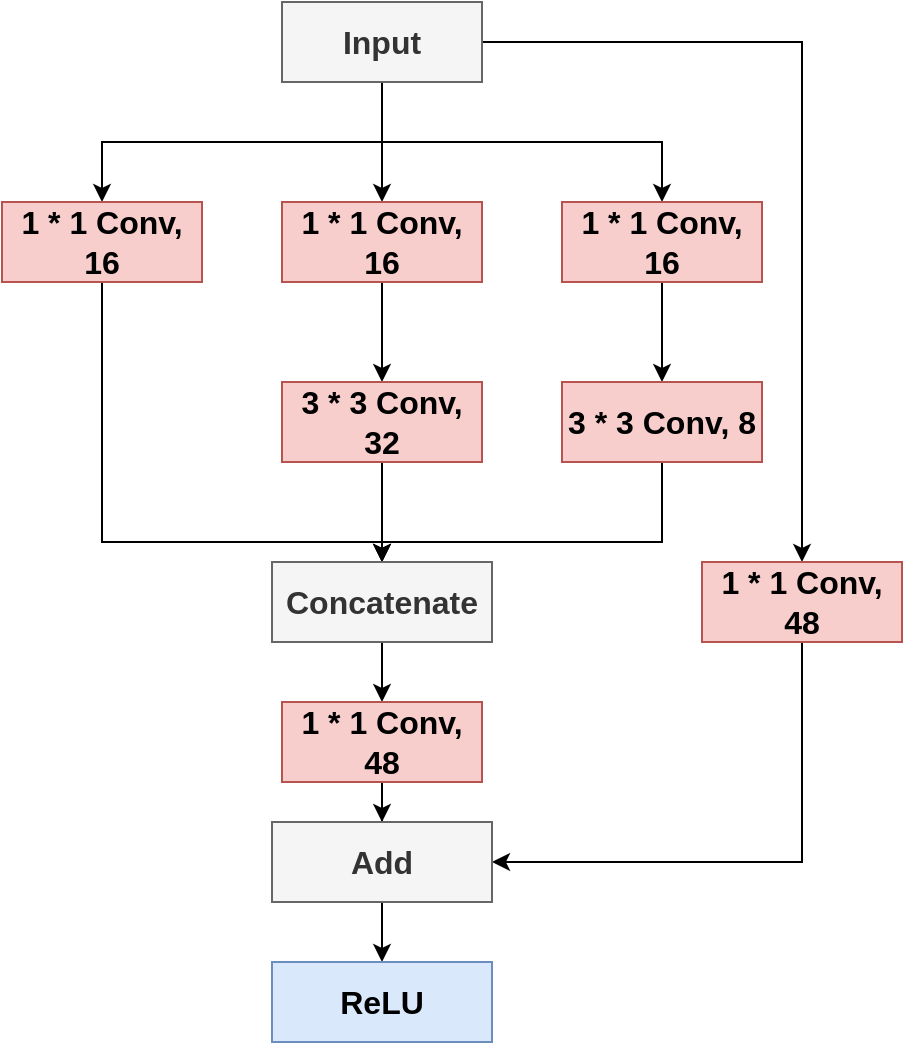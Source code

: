 <mxfile version="24.2.0" type="device">
  <diagram name="Page-1" id="8xdnXHokg4jMDPGAzM9s">
    <mxGraphModel dx="1513" dy="753" grid="1" gridSize="10" guides="1" tooltips="1" connect="1" arrows="1" fold="1" page="1" pageScale="1" pageWidth="827" pageHeight="1169" math="0" shadow="0">
      <root>
        <mxCell id="0" />
        <mxCell id="1" parent="0" />
        <mxCell id="INLA20z5PBK0twdt_rMU-9" value="" style="edgeStyle=orthogonalEdgeStyle;rounded=0;orthogonalLoop=1;jettySize=auto;html=1;" edge="1" parent="1" source="INLA20z5PBK0twdt_rMU-1" target="INLA20z5PBK0twdt_rMU-3">
          <mxGeometry relative="1" as="geometry" />
        </mxCell>
        <mxCell id="INLA20z5PBK0twdt_rMU-10" style="edgeStyle=orthogonalEdgeStyle;rounded=0;orthogonalLoop=1;jettySize=auto;html=1;exitX=0.5;exitY=1;exitDx=0;exitDy=0;entryX=0.5;entryY=0;entryDx=0;entryDy=0;" edge="1" parent="1" source="INLA20z5PBK0twdt_rMU-1" target="INLA20z5PBK0twdt_rMU-2">
          <mxGeometry relative="1" as="geometry" />
        </mxCell>
        <mxCell id="INLA20z5PBK0twdt_rMU-11" style="edgeStyle=orthogonalEdgeStyle;rounded=0;orthogonalLoop=1;jettySize=auto;html=1;exitX=0.5;exitY=1;exitDx=0;exitDy=0;entryX=0.5;entryY=0;entryDx=0;entryDy=0;" edge="1" parent="1" source="INLA20z5PBK0twdt_rMU-1" target="INLA20z5PBK0twdt_rMU-4">
          <mxGeometry relative="1" as="geometry" />
        </mxCell>
        <mxCell id="INLA20z5PBK0twdt_rMU-18" style="edgeStyle=orthogonalEdgeStyle;rounded=0;orthogonalLoop=1;jettySize=auto;html=1;exitX=1;exitY=0.5;exitDx=0;exitDy=0;entryX=0.5;entryY=0;entryDx=0;entryDy=0;" edge="1" parent="1" source="INLA20z5PBK0twdt_rMU-1" target="INLA20z5PBK0twdt_rMU-19">
          <mxGeometry relative="1" as="geometry">
            <mxPoint x="-60" y="380" as="targetPoint" />
          </mxGeometry>
        </mxCell>
        <mxCell id="INLA20z5PBK0twdt_rMU-1" value="&lt;b&gt;&lt;font style=&quot;font-size: 16px;&quot;&gt;Input&lt;/font&gt;&lt;/b&gt;" style="rounded=0;whiteSpace=wrap;html=1;fillColor=#f5f5f5;fontColor=#333333;strokeColor=#666666;" vertex="1" parent="1">
          <mxGeometry x="-340" y="50" width="100" height="40" as="geometry" />
        </mxCell>
        <mxCell id="INLA20z5PBK0twdt_rMU-13" style="edgeStyle=orthogonalEdgeStyle;rounded=0;orthogonalLoop=1;jettySize=auto;html=1;exitX=0.5;exitY=1;exitDx=0;exitDy=0;entryX=0.5;entryY=0;entryDx=0;entryDy=0;" edge="1" parent="1" source="INLA20z5PBK0twdt_rMU-2" target="INLA20z5PBK0twdt_rMU-12">
          <mxGeometry relative="1" as="geometry">
            <Array as="points">
              <mxPoint x="-430" y="320" />
              <mxPoint x="-290" y="320" />
            </Array>
          </mxGeometry>
        </mxCell>
        <mxCell id="INLA20z5PBK0twdt_rMU-2" value="&lt;span style=&quot;font-size: 16px;&quot;&gt;&lt;b&gt;1 * 1 Conv, 16&lt;/b&gt;&lt;/span&gt;" style="rounded=0;whiteSpace=wrap;html=1;fillColor=#f8cecc;strokeColor=#b85450;" vertex="1" parent="1">
          <mxGeometry x="-480" y="150" width="100" height="40" as="geometry" />
        </mxCell>
        <mxCell id="INLA20z5PBK0twdt_rMU-6" value="" style="edgeStyle=orthogonalEdgeStyle;rounded=0;orthogonalLoop=1;jettySize=auto;html=1;" edge="1" parent="1" source="INLA20z5PBK0twdt_rMU-3" target="INLA20z5PBK0twdt_rMU-5">
          <mxGeometry relative="1" as="geometry" />
        </mxCell>
        <mxCell id="INLA20z5PBK0twdt_rMU-3" value="&lt;b&gt;&lt;font style=&quot;font-size: 16px;&quot;&gt;1 * 1 Conv, 16&lt;/font&gt;&lt;/b&gt;" style="rounded=0;whiteSpace=wrap;html=1;fillColor=#f8cecc;strokeColor=#b85450;" vertex="1" parent="1">
          <mxGeometry x="-340" y="150" width="100" height="40" as="geometry" />
        </mxCell>
        <mxCell id="INLA20z5PBK0twdt_rMU-8" value="" style="edgeStyle=orthogonalEdgeStyle;rounded=0;orthogonalLoop=1;jettySize=auto;html=1;" edge="1" parent="1" source="INLA20z5PBK0twdt_rMU-4" target="INLA20z5PBK0twdt_rMU-7">
          <mxGeometry relative="1" as="geometry" />
        </mxCell>
        <mxCell id="INLA20z5PBK0twdt_rMU-4" value="&lt;font size=&quot;1&quot;&gt;&lt;b style=&quot;font-size: 16px;&quot;&gt;1 * 1 Conv, 16&lt;/b&gt;&lt;/font&gt;" style="rounded=0;whiteSpace=wrap;html=1;fillColor=#f8cecc;strokeColor=#b85450;" vertex="1" parent="1">
          <mxGeometry x="-200" y="150" width="100" height="40" as="geometry" />
        </mxCell>
        <mxCell id="INLA20z5PBK0twdt_rMU-14" style="edgeStyle=orthogonalEdgeStyle;rounded=0;orthogonalLoop=1;jettySize=auto;html=1;exitX=0.5;exitY=1;exitDx=0;exitDy=0;entryX=0.5;entryY=0;entryDx=0;entryDy=0;" edge="1" parent="1" source="INLA20z5PBK0twdt_rMU-5" target="INLA20z5PBK0twdt_rMU-12">
          <mxGeometry relative="1" as="geometry" />
        </mxCell>
        <mxCell id="INLA20z5PBK0twdt_rMU-5" value="&lt;b&gt;&lt;font style=&quot;font-size: 16px;&quot;&gt;3 * 3 Conv, 32&lt;/font&gt;&lt;/b&gt;" style="rounded=0;whiteSpace=wrap;html=1;fillColor=#f8cecc;strokeColor=#b85450;" vertex="1" parent="1">
          <mxGeometry x="-340" y="240" width="100" height="40" as="geometry" />
        </mxCell>
        <mxCell id="INLA20z5PBK0twdt_rMU-15" style="edgeStyle=orthogonalEdgeStyle;rounded=0;orthogonalLoop=1;jettySize=auto;html=1;exitX=0.5;exitY=1;exitDx=0;exitDy=0;entryX=0.5;entryY=0;entryDx=0;entryDy=0;" edge="1" parent="1" source="INLA20z5PBK0twdt_rMU-7" target="INLA20z5PBK0twdt_rMU-12">
          <mxGeometry relative="1" as="geometry">
            <mxPoint x="-160" y="330" as="targetPoint" />
            <Array as="points">
              <mxPoint x="-150" y="320" />
              <mxPoint x="-290" y="320" />
            </Array>
          </mxGeometry>
        </mxCell>
        <mxCell id="INLA20z5PBK0twdt_rMU-7" value="&lt;font size=&quot;1&quot;&gt;&lt;b style=&quot;font-size: 16px;&quot;&gt;3 * 3 Conv, 8&lt;/b&gt;&lt;/font&gt;" style="rounded=0;whiteSpace=wrap;html=1;fillColor=#f8cecc;strokeColor=#b85450;" vertex="1" parent="1">
          <mxGeometry x="-200" y="240" width="100" height="40" as="geometry" />
        </mxCell>
        <mxCell id="INLA20z5PBK0twdt_rMU-17" value="" style="edgeStyle=orthogonalEdgeStyle;rounded=0;orthogonalLoop=1;jettySize=auto;html=1;" edge="1" parent="1" source="INLA20z5PBK0twdt_rMU-12" target="INLA20z5PBK0twdt_rMU-16">
          <mxGeometry relative="1" as="geometry" />
        </mxCell>
        <mxCell id="INLA20z5PBK0twdt_rMU-12" value="&lt;b&gt;&lt;font style=&quot;font-size: 16px;&quot;&gt;Concatenate&lt;/font&gt;&lt;/b&gt;" style="rounded=0;whiteSpace=wrap;html=1;fillColor=#f5f5f5;fontColor=#333333;strokeColor=#666666;" vertex="1" parent="1">
          <mxGeometry x="-345" y="330" width="110" height="40" as="geometry" />
        </mxCell>
        <mxCell id="INLA20z5PBK0twdt_rMU-21" value="" style="edgeStyle=orthogonalEdgeStyle;rounded=0;orthogonalLoop=1;jettySize=auto;html=1;" edge="1" parent="1" source="INLA20z5PBK0twdt_rMU-16" target="INLA20z5PBK0twdt_rMU-20">
          <mxGeometry relative="1" as="geometry" />
        </mxCell>
        <mxCell id="INLA20z5PBK0twdt_rMU-16" value="&lt;b&gt;&lt;font style=&quot;font-size: 16px;&quot;&gt;1 * 1 Conv, 48&lt;/font&gt;&lt;/b&gt;" style="rounded=0;whiteSpace=wrap;html=1;fillColor=#f8cecc;strokeColor=#b85450;" vertex="1" parent="1">
          <mxGeometry x="-340" y="400" width="100" height="40" as="geometry" />
        </mxCell>
        <mxCell id="INLA20z5PBK0twdt_rMU-22" style="edgeStyle=orthogonalEdgeStyle;rounded=0;orthogonalLoop=1;jettySize=auto;html=1;exitX=0.5;exitY=1;exitDx=0;exitDy=0;entryX=1;entryY=0.5;entryDx=0;entryDy=0;" edge="1" parent="1" source="INLA20z5PBK0twdt_rMU-19" target="INLA20z5PBK0twdt_rMU-20">
          <mxGeometry relative="1" as="geometry" />
        </mxCell>
        <mxCell id="INLA20z5PBK0twdt_rMU-19" value="&lt;b&gt;&lt;font style=&quot;font-size: 16px;&quot;&gt;1 * 1 Conv, 48&lt;/font&gt;&lt;/b&gt;" style="rounded=0;whiteSpace=wrap;html=1;fillColor=#f8cecc;strokeColor=#b85450;" vertex="1" parent="1">
          <mxGeometry x="-130" y="330" width="100" height="40" as="geometry" />
        </mxCell>
        <mxCell id="INLA20z5PBK0twdt_rMU-24" value="" style="edgeStyle=orthogonalEdgeStyle;rounded=0;orthogonalLoop=1;jettySize=auto;html=1;" edge="1" parent="1" source="INLA20z5PBK0twdt_rMU-20" target="INLA20z5PBK0twdt_rMU-23">
          <mxGeometry relative="1" as="geometry" />
        </mxCell>
        <mxCell id="INLA20z5PBK0twdt_rMU-20" value="&lt;b&gt;&lt;font style=&quot;font-size: 16px;&quot;&gt;Add&lt;/font&gt;&lt;/b&gt;" style="rounded=0;whiteSpace=wrap;html=1;fillColor=#f5f5f5;fontColor=#333333;strokeColor=#666666;" vertex="1" parent="1">
          <mxGeometry x="-345" y="460" width="110" height="40" as="geometry" />
        </mxCell>
        <mxCell id="INLA20z5PBK0twdt_rMU-23" value="&lt;b&gt;&lt;font style=&quot;font-size: 16px;&quot;&gt;ReLU&lt;/font&gt;&lt;/b&gt;" style="rounded=0;whiteSpace=wrap;html=1;fillColor=#dae8fc;strokeColor=#6c8ebf;" vertex="1" parent="1">
          <mxGeometry x="-345" y="530" width="110" height="40" as="geometry" />
        </mxCell>
      </root>
    </mxGraphModel>
  </diagram>
</mxfile>
